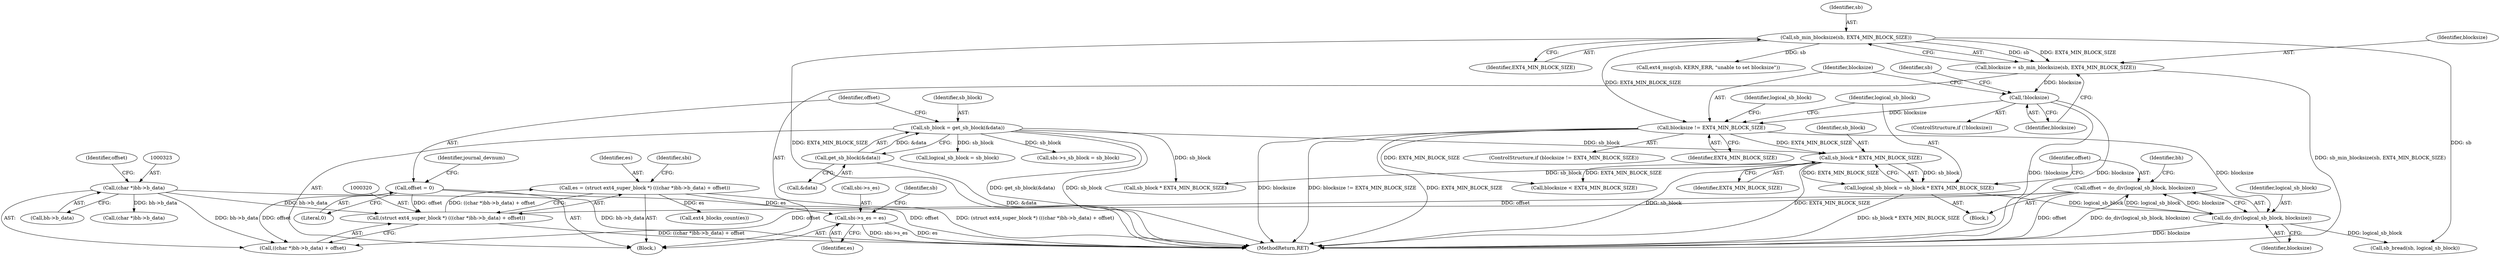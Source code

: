 digraph "0_linux_0449641130f5652b344ef6fa39fa019d7e94660a@pointer" {
"1000328" [label="(Call,sbi->s_es = es)"];
"1000317" [label="(Call,es = (struct ext4_super_block *) (((char *)bh->b_data) + offset))"];
"1000319" [label="(Call,(struct ext4_super_block *) (((char *)bh->b_data) + offset))"];
"1000322" [label="(Call,(char *)bh->b_data)"];
"1000294" [label="(Call,offset = do_div(logical_sb_block, blocksize))"];
"1000296" [label="(Call,do_div(logical_sb_block, blocksize))"];
"1000289" [label="(Call,logical_sb_block = sb_block * EXT4_MIN_BLOCK_SIZE)"];
"1000291" [label="(Call,sb_block * EXT4_MIN_BLOCK_SIZE)"];
"1000139" [label="(Call,sb_block = get_sb_block(&data))"];
"1000141" [label="(Call,get_sb_block(&data))"];
"1000285" [label="(Call,blocksize != EXT4_MIN_BLOCK_SIZE)"];
"1000276" [label="(Call,!blocksize)"];
"1000270" [label="(Call,blocksize = sb_min_blocksize(sb, EXT4_MIN_BLOCK_SIZE))"];
"1000272" [label="(Call,sb_min_blocksize(sb, EXT4_MIN_BLOCK_SIZE))"];
"1000146" [label="(Call,offset = 0)"];
"1000324" [label="(Call,bh->b_data)"];
"1000629" [label="(Call,blocksize < EXT4_MIN_BLOCK_SIZE)"];
"1000274" [label="(Identifier,EXT4_MIN_BLOCK_SIZE)"];
"1000288" [label="(Block,)"];
"1000295" [label="(Identifier,offset)"];
"1000273" [label="(Identifier,sb)"];
"1000272" [label="(Call,sb_min_blocksize(sb, EXT4_MIN_BLOCK_SIZE))"];
"1000146" [label="(Call,offset = 0)"];
"1000302" [label="(Identifier,logical_sb_block)"];
"1000142" [label="(Call,&data)"];
"1000294" [label="(Call,offset = do_div(logical_sb_block, blocksize))"];
"1000279" [label="(Call,ext4_msg(sb, KERN_ERR, \"unable to set blocksize\"))"];
"1000317" [label="(Call,es = (struct ext4_super_block *) (((char *)bh->b_data) + offset))"];
"1000280" [label="(Identifier,sb)"];
"1000328" [label="(Call,sbi->s_es = es)"];
"1000277" [label="(Identifier,blocksize)"];
"1000271" [label="(Identifier,blocksize)"];
"1000286" [label="(Identifier,blocksize)"];
"1000297" [label="(Identifier,logical_sb_block)"];
"1000148" [label="(Literal,0)"];
"1000296" [label="(Call,do_div(logical_sb_block, blocksize))"];
"1000692" [label="(Call,(char *)bh->b_data)"];
"1000291" [label="(Call,sb_block * EXT4_MIN_BLOCK_SIZE)"];
"1000292" [label="(Identifier,sb_block)"];
"1000140" [label="(Identifier,sb_block)"];
"1000275" [label="(ControlStructure,if (!blocksize))"];
"1000330" [label="(Identifier,sbi)"];
"1000329" [label="(Call,sbi->s_es)"];
"1000322" [label="(Call,(char *)bh->b_data)"];
"1000290" [label="(Identifier,logical_sb_block)"];
"1000318" [label="(Identifier,es)"];
"1001058" [label="(Call,ext4_blocks_count(es))"];
"1000270" [label="(Call,blocksize = sb_min_blocksize(sb, EXT4_MIN_BLOCK_SIZE))"];
"1000289" [label="(Call,logical_sb_block = sb_block * EXT4_MIN_BLOCK_SIZE)"];
"1000307" [label="(Identifier,bh)"];
"1000141" [label="(Call,get_sb_block(&data))"];
"1000301" [label="(Call,logical_sb_block = sb_block)"];
"1000284" [label="(ControlStructure,if (blocksize != EXT4_MIN_BLOCK_SIZE))"];
"1000327" [label="(Identifier,offset)"];
"1000308" [label="(Call,sb_bread(sb, logical_sb_block))"];
"1000335" [label="(Identifier,sb)"];
"1000147" [label="(Identifier,offset)"];
"1000227" [label="(Call,sbi->s_sb_block = sb_block)"];
"1000287" [label="(Identifier,EXT4_MIN_BLOCK_SIZE)"];
"1000151" [label="(Identifier,journal_devnum)"];
"1000285" [label="(Call,blocksize != EXT4_MIN_BLOCK_SIZE)"];
"1000321" [label="(Call,((char *)bh->b_data) + offset)"];
"1000319" [label="(Call,(struct ext4_super_block *) (((char *)bh->b_data) + offset))"];
"1000139" [label="(Call,sb_block = get_sb_block(&data))"];
"1000332" [label="(Identifier,es)"];
"1000276" [label="(Call,!blocksize)"];
"1000665" [label="(Call,sb_block * EXT4_MIN_BLOCK_SIZE)"];
"1000298" [label="(Identifier,blocksize)"];
"1000293" [label="(Identifier,EXT4_MIN_BLOCK_SIZE)"];
"1002222" [label="(MethodReturn,RET)"];
"1000124" [label="(Block,)"];
"1000328" -> "1000124"  [label="AST: "];
"1000328" -> "1000332"  [label="CFG: "];
"1000329" -> "1000328"  [label="AST: "];
"1000332" -> "1000328"  [label="AST: "];
"1000335" -> "1000328"  [label="CFG: "];
"1000328" -> "1002222"  [label="DDG: es"];
"1000328" -> "1002222"  [label="DDG: sbi->s_es"];
"1000317" -> "1000328"  [label="DDG: es"];
"1000317" -> "1000124"  [label="AST: "];
"1000317" -> "1000319"  [label="CFG: "];
"1000318" -> "1000317"  [label="AST: "];
"1000319" -> "1000317"  [label="AST: "];
"1000330" -> "1000317"  [label="CFG: "];
"1000317" -> "1002222"  [label="DDG: (struct ext4_super_block *) (((char *)bh->b_data) + offset)"];
"1000319" -> "1000317"  [label="DDG: ((char *)bh->b_data) + offset"];
"1000317" -> "1001058"  [label="DDG: es"];
"1000319" -> "1000321"  [label="CFG: "];
"1000320" -> "1000319"  [label="AST: "];
"1000321" -> "1000319"  [label="AST: "];
"1000319" -> "1002222"  [label="DDG: ((char *)bh->b_data) + offset"];
"1000322" -> "1000319"  [label="DDG: bh->b_data"];
"1000294" -> "1000319"  [label="DDG: offset"];
"1000146" -> "1000319"  [label="DDG: offset"];
"1000322" -> "1000321"  [label="AST: "];
"1000322" -> "1000324"  [label="CFG: "];
"1000323" -> "1000322"  [label="AST: "];
"1000324" -> "1000322"  [label="AST: "];
"1000327" -> "1000322"  [label="CFG: "];
"1000322" -> "1002222"  [label="DDG: bh->b_data"];
"1000322" -> "1000321"  [label="DDG: bh->b_data"];
"1000322" -> "1000692"  [label="DDG: bh->b_data"];
"1000294" -> "1000288"  [label="AST: "];
"1000294" -> "1000296"  [label="CFG: "];
"1000295" -> "1000294"  [label="AST: "];
"1000296" -> "1000294"  [label="AST: "];
"1000307" -> "1000294"  [label="CFG: "];
"1000294" -> "1002222"  [label="DDG: do_div(logical_sb_block, blocksize)"];
"1000294" -> "1002222"  [label="DDG: offset"];
"1000296" -> "1000294"  [label="DDG: logical_sb_block"];
"1000296" -> "1000294"  [label="DDG: blocksize"];
"1000294" -> "1000321"  [label="DDG: offset"];
"1000296" -> "1000298"  [label="CFG: "];
"1000297" -> "1000296"  [label="AST: "];
"1000298" -> "1000296"  [label="AST: "];
"1000296" -> "1002222"  [label="DDG: blocksize"];
"1000289" -> "1000296"  [label="DDG: logical_sb_block"];
"1000285" -> "1000296"  [label="DDG: blocksize"];
"1000296" -> "1000308"  [label="DDG: logical_sb_block"];
"1000289" -> "1000288"  [label="AST: "];
"1000289" -> "1000291"  [label="CFG: "];
"1000290" -> "1000289"  [label="AST: "];
"1000291" -> "1000289"  [label="AST: "];
"1000295" -> "1000289"  [label="CFG: "];
"1000289" -> "1002222"  [label="DDG: sb_block * EXT4_MIN_BLOCK_SIZE"];
"1000291" -> "1000289"  [label="DDG: sb_block"];
"1000291" -> "1000289"  [label="DDG: EXT4_MIN_BLOCK_SIZE"];
"1000291" -> "1000293"  [label="CFG: "];
"1000292" -> "1000291"  [label="AST: "];
"1000293" -> "1000291"  [label="AST: "];
"1000291" -> "1002222"  [label="DDG: sb_block"];
"1000291" -> "1002222"  [label="DDG: EXT4_MIN_BLOCK_SIZE"];
"1000139" -> "1000291"  [label="DDG: sb_block"];
"1000285" -> "1000291"  [label="DDG: EXT4_MIN_BLOCK_SIZE"];
"1000291" -> "1000629"  [label="DDG: EXT4_MIN_BLOCK_SIZE"];
"1000291" -> "1000665"  [label="DDG: sb_block"];
"1000139" -> "1000124"  [label="AST: "];
"1000139" -> "1000141"  [label="CFG: "];
"1000140" -> "1000139"  [label="AST: "];
"1000141" -> "1000139"  [label="AST: "];
"1000147" -> "1000139"  [label="CFG: "];
"1000139" -> "1002222"  [label="DDG: get_sb_block(&data)"];
"1000139" -> "1002222"  [label="DDG: sb_block"];
"1000141" -> "1000139"  [label="DDG: &data"];
"1000139" -> "1000227"  [label="DDG: sb_block"];
"1000139" -> "1000301"  [label="DDG: sb_block"];
"1000139" -> "1000665"  [label="DDG: sb_block"];
"1000141" -> "1000142"  [label="CFG: "];
"1000142" -> "1000141"  [label="AST: "];
"1000141" -> "1002222"  [label="DDG: &data"];
"1000285" -> "1000284"  [label="AST: "];
"1000285" -> "1000287"  [label="CFG: "];
"1000286" -> "1000285"  [label="AST: "];
"1000287" -> "1000285"  [label="AST: "];
"1000290" -> "1000285"  [label="CFG: "];
"1000302" -> "1000285"  [label="CFG: "];
"1000285" -> "1002222"  [label="DDG: blocksize"];
"1000285" -> "1002222"  [label="DDG: blocksize != EXT4_MIN_BLOCK_SIZE"];
"1000285" -> "1002222"  [label="DDG: EXT4_MIN_BLOCK_SIZE"];
"1000276" -> "1000285"  [label="DDG: blocksize"];
"1000272" -> "1000285"  [label="DDG: EXT4_MIN_BLOCK_SIZE"];
"1000285" -> "1000629"  [label="DDG: EXT4_MIN_BLOCK_SIZE"];
"1000276" -> "1000275"  [label="AST: "];
"1000276" -> "1000277"  [label="CFG: "];
"1000277" -> "1000276"  [label="AST: "];
"1000280" -> "1000276"  [label="CFG: "];
"1000286" -> "1000276"  [label="CFG: "];
"1000276" -> "1002222"  [label="DDG: !blocksize"];
"1000276" -> "1002222"  [label="DDG: blocksize"];
"1000270" -> "1000276"  [label="DDG: blocksize"];
"1000270" -> "1000124"  [label="AST: "];
"1000270" -> "1000272"  [label="CFG: "];
"1000271" -> "1000270"  [label="AST: "];
"1000272" -> "1000270"  [label="AST: "];
"1000277" -> "1000270"  [label="CFG: "];
"1000270" -> "1002222"  [label="DDG: sb_min_blocksize(sb, EXT4_MIN_BLOCK_SIZE)"];
"1000272" -> "1000270"  [label="DDG: sb"];
"1000272" -> "1000270"  [label="DDG: EXT4_MIN_BLOCK_SIZE"];
"1000272" -> "1000274"  [label="CFG: "];
"1000273" -> "1000272"  [label="AST: "];
"1000274" -> "1000272"  [label="AST: "];
"1000272" -> "1002222"  [label="DDG: EXT4_MIN_BLOCK_SIZE"];
"1000272" -> "1000279"  [label="DDG: sb"];
"1000272" -> "1000308"  [label="DDG: sb"];
"1000146" -> "1000124"  [label="AST: "];
"1000146" -> "1000148"  [label="CFG: "];
"1000147" -> "1000146"  [label="AST: "];
"1000148" -> "1000146"  [label="AST: "];
"1000151" -> "1000146"  [label="CFG: "];
"1000146" -> "1002222"  [label="DDG: offset"];
"1000146" -> "1000321"  [label="DDG: offset"];
}
